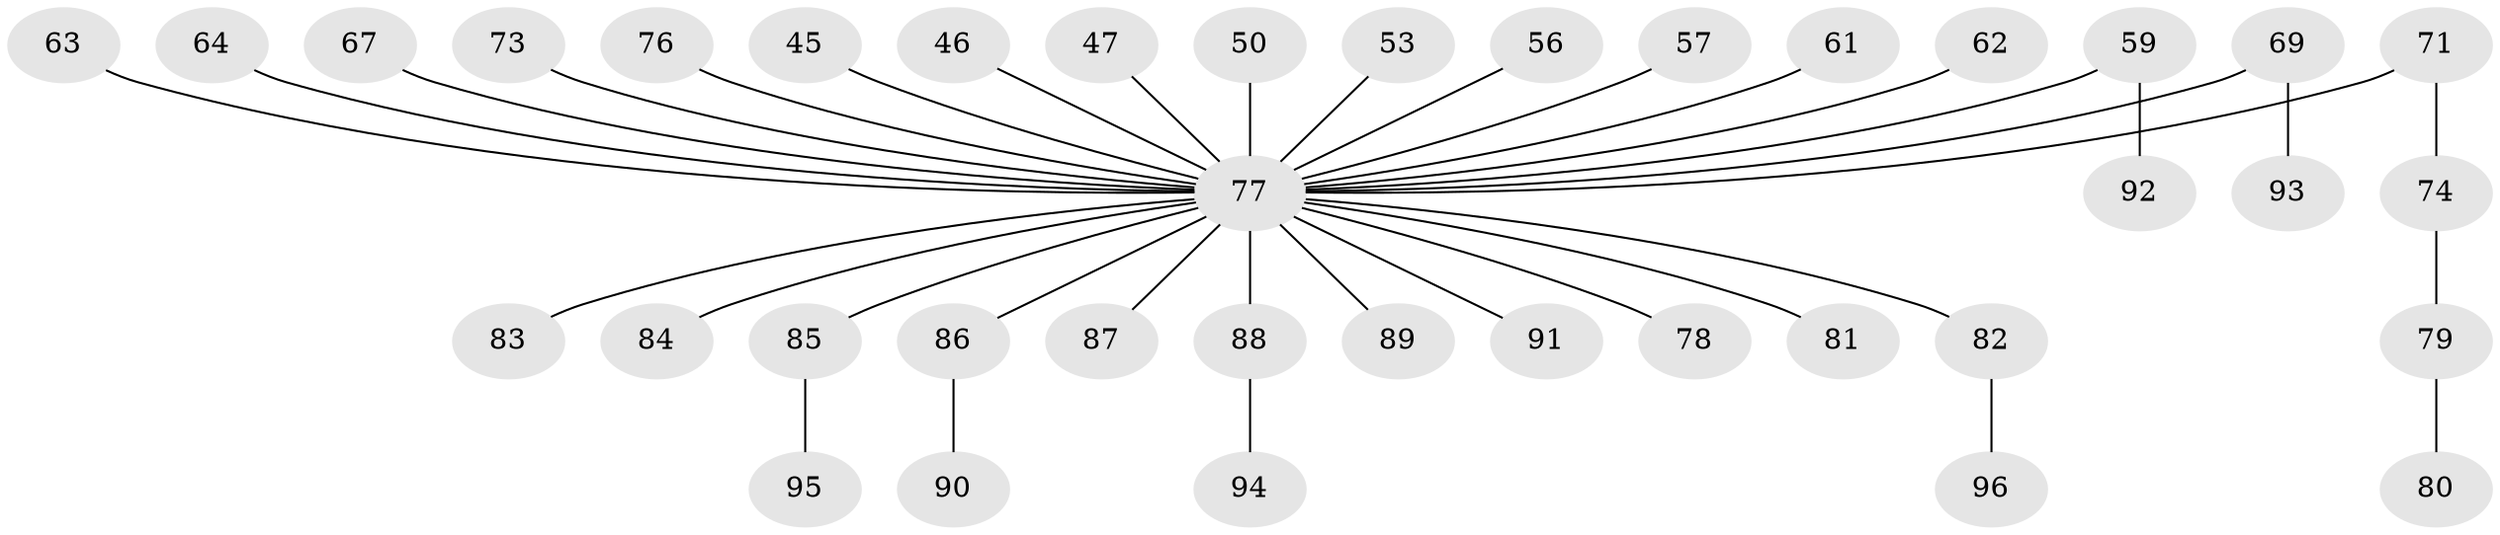 // original degree distribution, {1: 0.4791666666666667, 5: 0.041666666666666664, 10: 0.010416666666666666, 2: 0.2916666666666667, 3: 0.10416666666666667, 4: 0.07291666666666667}
// Generated by graph-tools (version 1.1) at 2025/56/03/04/25 21:56:04]
// undirected, 38 vertices, 37 edges
graph export_dot {
graph [start="1"]
  node [color=gray90,style=filled];
  45;
  46;
  47;
  50;
  53;
  56;
  57;
  59;
  61;
  62;
  63;
  64;
  67;
  69;
  71;
  73;
  74;
  76;
  77 [super="+75"];
  78;
  79;
  80;
  81;
  82;
  83;
  84;
  85;
  86;
  87;
  88 [super="+55"];
  89;
  90;
  91;
  92;
  93;
  94;
  95;
  96;
  45 -- 77;
  46 -- 77;
  47 -- 77;
  50 -- 77;
  53 -- 77;
  56 -- 77;
  57 -- 77;
  59 -- 92;
  59 -- 77;
  61 -- 77;
  62 -- 77;
  63 -- 77;
  64 -- 77;
  67 -- 77;
  69 -- 93;
  69 -- 77;
  71 -- 74;
  71 -- 77;
  73 -- 77;
  74 -- 79;
  76 -- 77;
  77 -- 89;
  77 -- 78;
  77 -- 81;
  77 -- 82;
  77 -- 83;
  77 -- 84;
  77 -- 85;
  77 -- 86;
  77 -- 87;
  77 -- 88;
  77 -- 91;
  79 -- 80;
  82 -- 96;
  85 -- 95;
  86 -- 90;
  88 -- 94;
}
